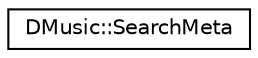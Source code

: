 digraph "类继承关系图"
{
  edge [fontname="Helvetica",fontsize="10",labelfontname="Helvetica",labelfontsize="10"];
  node [fontname="Helvetica",fontsize="10",shape=record];
  rankdir="LR";
  Node0 [label="DMusic::SearchMeta",height=0.2,width=0.4,color="black", fillcolor="white", style="filled",URL="$struct_d_music_1_1_search_meta.html"];
}

